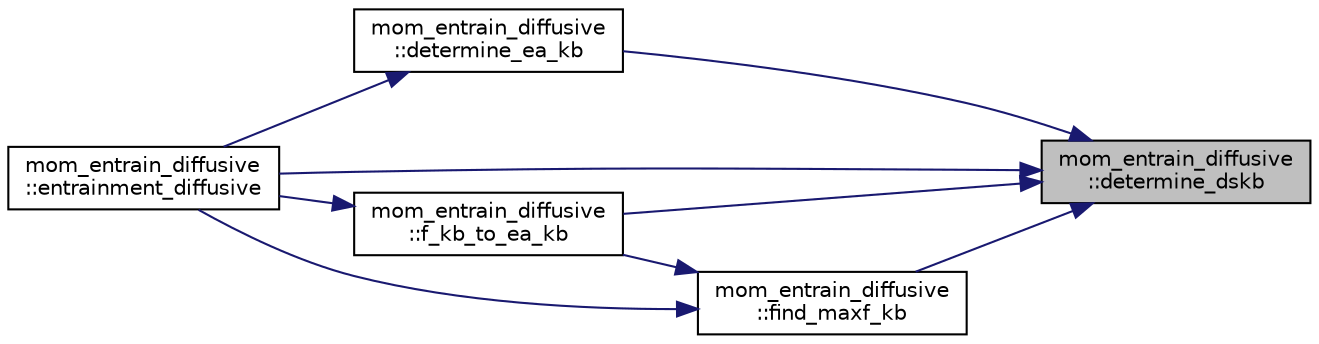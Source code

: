 digraph "mom_entrain_diffusive::determine_dskb"
{
 // INTERACTIVE_SVG=YES
 // LATEX_PDF_SIZE
  edge [fontname="Helvetica",fontsize="10",labelfontname="Helvetica",labelfontsize="10"];
  node [fontname="Helvetica",fontsize="10",shape=record];
  rankdir="RL";
  Node1 [label="mom_entrain_diffusive\l::determine_dskb",height=0.2,width=0.4,color="black", fillcolor="grey75", style="filled", fontcolor="black",tooltip="This subroutine determines the reference density difference between the bottommost buffer layer and t..."];
  Node1 -> Node2 [dir="back",color="midnightblue",fontsize="10",style="solid",fontname="Helvetica"];
  Node2 [label="mom_entrain_diffusive\l::determine_ea_kb",height=0.2,width=0.4,color="black", fillcolor="white", style="filled",URL="$namespacemom__entrain__diffusive.html#a541b3aadc418110f7359b0ae401e4e78",tooltip="This subroutine determines the entrainment from above by the top interior layer (labeled kb elsewhere..."];
  Node2 -> Node3 [dir="back",color="midnightblue",fontsize="10",style="solid",fontname="Helvetica"];
  Node3 [label="mom_entrain_diffusive\l::entrainment_diffusive",height=0.2,width=0.4,color="black", fillcolor="white", style="filled",URL="$namespacemom__entrain__diffusive.html#a6cf7391c9958b4ac00c1cd4f89bfd868",tooltip="This subroutine calculates ea and eb, the rates at which a layer entrains from the layers above and b..."];
  Node1 -> Node3 [dir="back",color="midnightblue",fontsize="10",style="solid",fontname="Helvetica"];
  Node1 -> Node4 [dir="back",color="midnightblue",fontsize="10",style="solid",fontname="Helvetica"];
  Node4 [label="mom_entrain_diffusive\l::f_kb_to_ea_kb",height=0.2,width=0.4,color="black", fillcolor="white", style="filled",URL="$namespacemom__entrain__diffusive.html#adce1b1ba57f5245f1eda57e7a254d4df",tooltip="Given an entrainment from below for layer kb, determine a consistent entrainment from above,..."];
  Node4 -> Node3 [dir="back",color="midnightblue",fontsize="10",style="solid",fontname="Helvetica"];
  Node1 -> Node5 [dir="back",color="midnightblue",fontsize="10",style="solid",fontname="Helvetica"];
  Node5 [label="mom_entrain_diffusive\l::find_maxf_kb",height=0.2,width=0.4,color="black", fillcolor="white", style="filled",URL="$namespacemom__entrain__diffusive.html#ae45dbf976314c3a9e278ebcebedab109",tooltip="Maximize F = ent*ds_kb*I_dSkbp1 in the range min_ent < ent < max_ent."];
  Node5 -> Node3 [dir="back",color="midnightblue",fontsize="10",style="solid",fontname="Helvetica"];
  Node5 -> Node4 [dir="back",color="midnightblue",fontsize="10",style="solid",fontname="Helvetica"];
}
